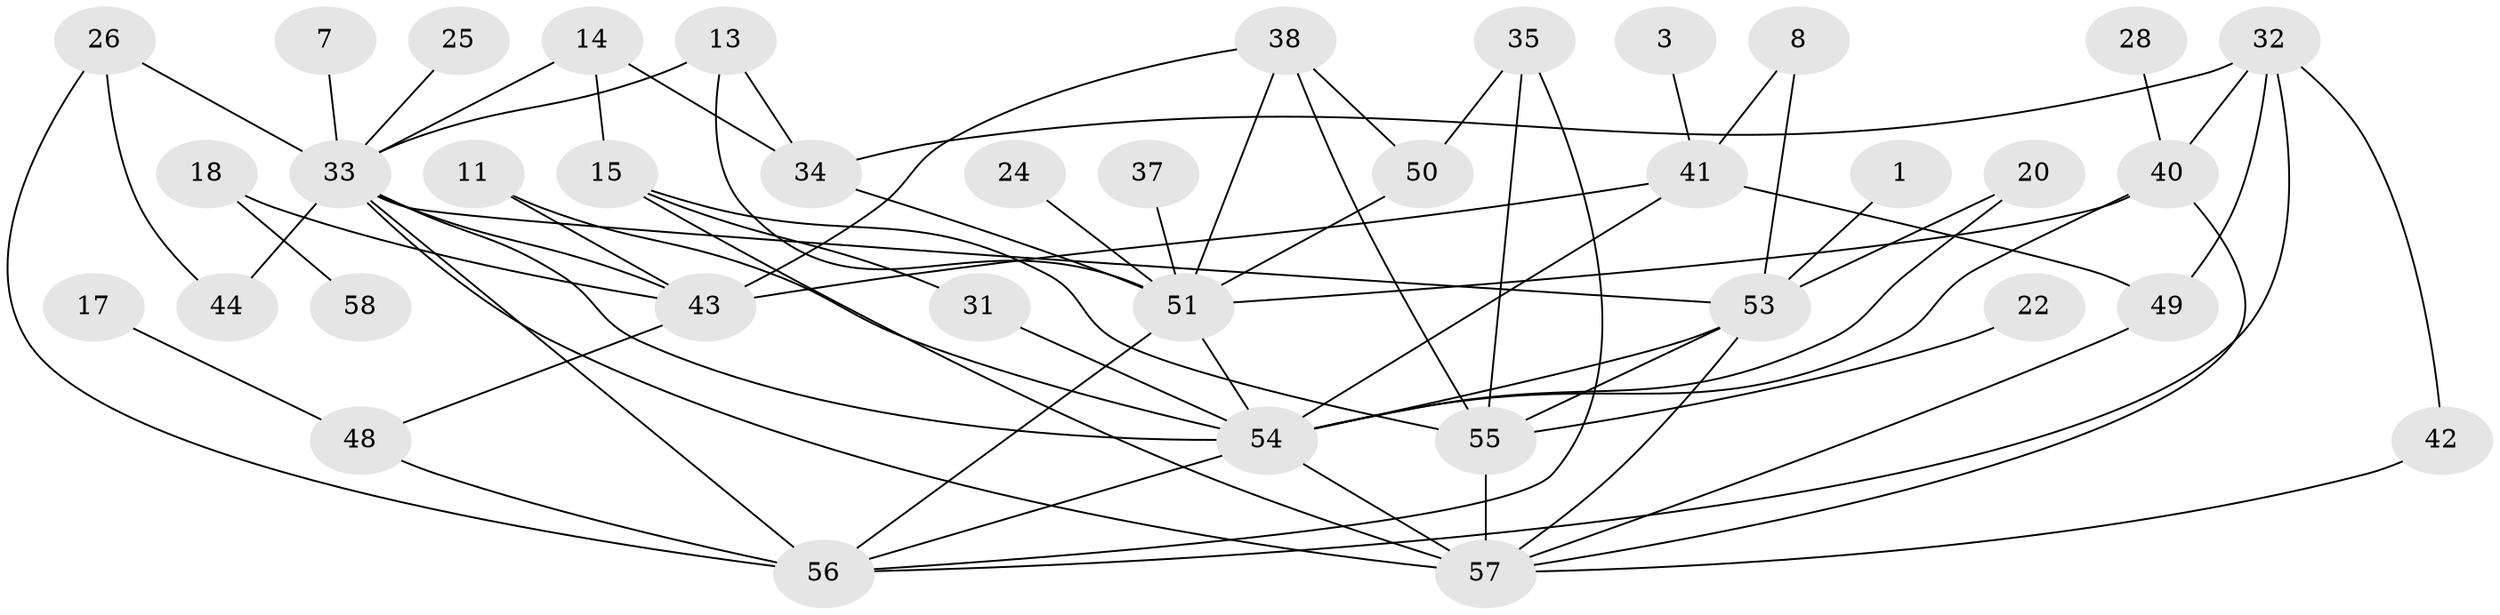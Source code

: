 // original degree distribution, {1: 0.25217391304347825, 2: 0.21739130434782608, 3: 0.1565217391304348, 4: 0.13043478260869565, 8: 0.008695652173913044, 0: 0.14782608695652175, 5: 0.06086956521739131, 7: 0.017391304347826087, 6: 0.008695652173913044}
// Generated by graph-tools (version 1.1) at 2025/25/03/09/25 03:25:19]
// undirected, 38 vertices, 68 edges
graph export_dot {
graph [start="1"]
  node [color=gray90,style=filled];
  1;
  3;
  7;
  8;
  11;
  13;
  14;
  15;
  17;
  18;
  20;
  22;
  24;
  25;
  26;
  28;
  31;
  32;
  33;
  34;
  35;
  37;
  38;
  40;
  41;
  42;
  43;
  44;
  48;
  49;
  50;
  51;
  53;
  54;
  55;
  56;
  57;
  58;
  1 -- 53 [weight=1.0];
  3 -- 41 [weight=1.0];
  7 -- 33 [weight=1.0];
  8 -- 41 [weight=1.0];
  8 -- 53 [weight=1.0];
  11 -- 43 [weight=1.0];
  11 -- 54 [weight=1.0];
  13 -- 33 [weight=1.0];
  13 -- 34 [weight=1.0];
  13 -- 51 [weight=1.0];
  14 -- 15 [weight=1.0];
  14 -- 33 [weight=1.0];
  14 -- 34 [weight=1.0];
  15 -- 31 [weight=1.0];
  15 -- 55 [weight=1.0];
  15 -- 57 [weight=2.0];
  17 -- 48 [weight=1.0];
  18 -- 43 [weight=1.0];
  18 -- 58 [weight=1.0];
  20 -- 53 [weight=1.0];
  20 -- 54 [weight=1.0];
  22 -- 55 [weight=1.0];
  24 -- 51 [weight=1.0];
  25 -- 33 [weight=1.0];
  26 -- 33 [weight=1.0];
  26 -- 44 [weight=1.0];
  26 -- 56 [weight=1.0];
  28 -- 40 [weight=1.0];
  31 -- 54 [weight=1.0];
  32 -- 34 [weight=1.0];
  32 -- 40 [weight=1.0];
  32 -- 42 [weight=1.0];
  32 -- 49 [weight=2.0];
  32 -- 56 [weight=1.0];
  33 -- 43 [weight=1.0];
  33 -- 44 [weight=1.0];
  33 -- 53 [weight=1.0];
  33 -- 54 [weight=1.0];
  33 -- 56 [weight=2.0];
  33 -- 57 [weight=1.0];
  34 -- 51 [weight=1.0];
  35 -- 50 [weight=1.0];
  35 -- 55 [weight=1.0];
  35 -- 56 [weight=1.0];
  37 -- 51 [weight=1.0];
  38 -- 43 [weight=1.0];
  38 -- 50 [weight=1.0];
  38 -- 51 [weight=1.0];
  38 -- 55 [weight=1.0];
  40 -- 51 [weight=1.0];
  40 -- 54 [weight=1.0];
  40 -- 57 [weight=1.0];
  41 -- 43 [weight=1.0];
  41 -- 49 [weight=1.0];
  41 -- 54 [weight=1.0];
  42 -- 57 [weight=1.0];
  43 -- 48 [weight=1.0];
  48 -- 56 [weight=1.0];
  49 -- 57 [weight=1.0];
  50 -- 51 [weight=1.0];
  51 -- 54 [weight=1.0];
  51 -- 56 [weight=1.0];
  53 -- 54 [weight=1.0];
  53 -- 55 [weight=1.0];
  53 -- 57 [weight=1.0];
  54 -- 56 [weight=1.0];
  54 -- 57 [weight=1.0];
  55 -- 57 [weight=1.0];
}
